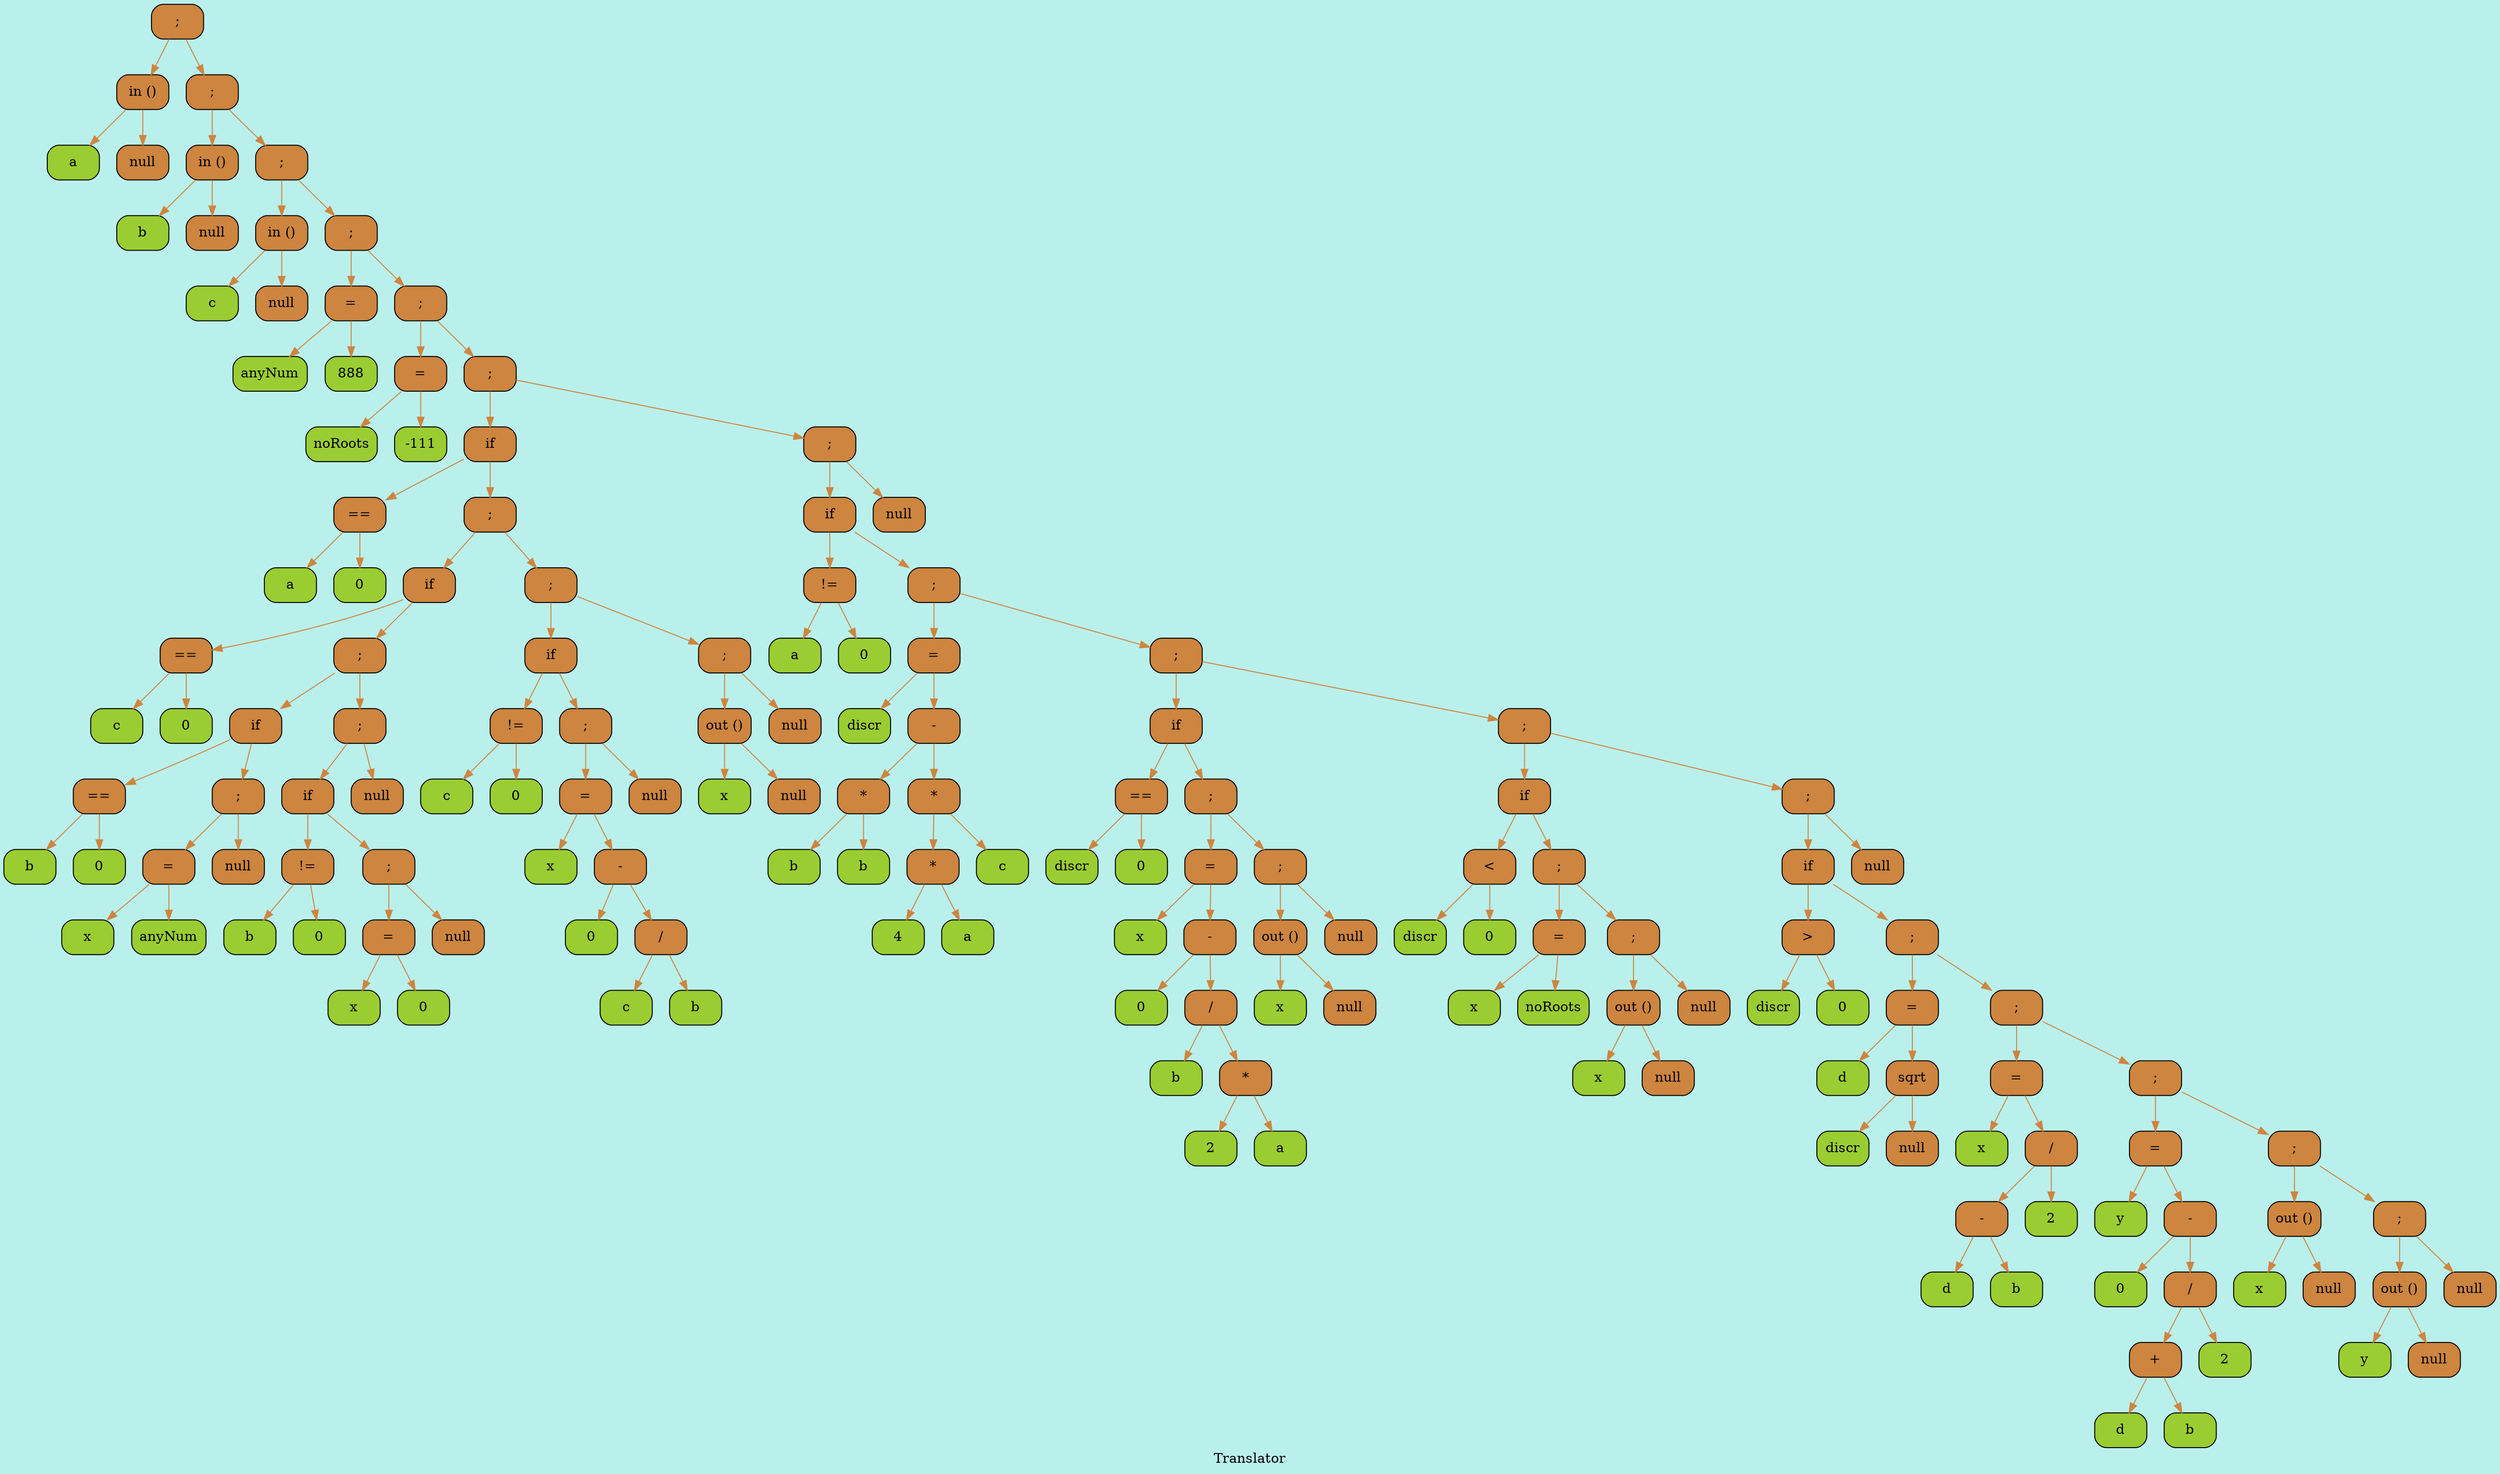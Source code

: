 digraph LANGUAGE{
label = < Translator >;
bgcolor = "#BAF0EC";
node [shape = record ];
edge [style = filled ];
 0 [shape = Mrecord, style = filled, fillcolor = Peru, label = ";" ];
 1 [shape = Mrecord, style = filled, fillcolor = Peru, label = "in ()" ];
 2 [shape = Mrecord, style = filled, fillcolor = YellowGreen, label = "a" ];
 3 [shape = Mrecord, style = filled, fillcolor = Peru, label = "null" ];
 4 [shape = Mrecord, style = filled, fillcolor = Peru, label = ";" ];
 5 [shape = Mrecord, style = filled, fillcolor = Peru, label = "in ()" ];
 6 [shape = Mrecord, style = filled, fillcolor = YellowGreen, label = "b" ];
 7 [shape = Mrecord, style = filled, fillcolor = Peru, label = "null" ];
 8 [shape = Mrecord, style = filled, fillcolor = Peru, label = ";" ];
 9 [shape = Mrecord, style = filled, fillcolor = Peru, label = "in ()" ];
 10 [shape = Mrecord, style = filled, fillcolor = YellowGreen, label = "c" ];
 11 [shape = Mrecord, style = filled, fillcolor = Peru, label = "null" ];
 12 [shape = Mrecord, style = filled, fillcolor = Peru, label = ";" ];
 13 [shape = Mrecord, style = filled, fillcolor = Peru, label = "=" ];
 14 [shape = Mrecord, style = filled, fillcolor = YellowGreen, label = "anyNum" ];
 15 [shape = Mrecord, style = filled, fillcolor = YellowGreen, label = "888" ];
 16 [shape = Mrecord, style = filled, fillcolor = Peru, label = ";" ];
 17 [shape = Mrecord, style = filled, fillcolor = Peru, label = "=" ];
 18 [shape = Mrecord, style = filled, fillcolor = YellowGreen, label = "noRoots" ];
 19 [shape = Mrecord, style = filled, fillcolor = YellowGreen, label = "-111" ];
 20 [shape = Mrecord, style = filled, fillcolor = Peru, label = ";" ];
 21 [shape = Mrecord, style = filled, fillcolor = Peru, label = "if" ];
 22 [shape = Mrecord, style = filled, fillcolor = Peru, label = " \== " ];
 23 [shape = Mrecord, style = filled, fillcolor = YellowGreen, label = "a" ];
 24 [shape = Mrecord, style = filled, fillcolor = YellowGreen, label = "0" ];
 25 [shape = Mrecord, style = filled, fillcolor = Peru, label = ";" ];
 26 [shape = Mrecord, style = filled, fillcolor = Peru, label = "if" ];
 27 [shape = Mrecord, style = filled, fillcolor = Peru, label = " \== " ];
 28 [shape = Mrecord, style = filled, fillcolor = YellowGreen, label = "c" ];
 29 [shape = Mrecord, style = filled, fillcolor = YellowGreen, label = "0" ];
 30 [shape = Mrecord, style = filled, fillcolor = Peru, label = ";" ];
 31 [shape = Mrecord, style = filled, fillcolor = Peru, label = "if" ];
 32 [shape = Mrecord, style = filled, fillcolor = Peru, label = " \== " ];
 33 [shape = Mrecord, style = filled, fillcolor = YellowGreen, label = "b" ];
 34 [shape = Mrecord, style = filled, fillcolor = YellowGreen, label = "0" ];
 35 [shape = Mrecord, style = filled, fillcolor = Peru, label = ";" ];
 36 [shape = Mrecord, style = filled, fillcolor = Peru, label = "=" ];
 37 [shape = Mrecord, style = filled, fillcolor = YellowGreen, label = "x" ];
 38 [shape = Mrecord, style = filled, fillcolor = YellowGreen, label = "anyNum" ];
 39 [shape = Mrecord, style = filled, fillcolor = Peru, label = "null" ];
 40 [shape = Mrecord, style = filled, fillcolor = Peru, label = ";" ];
 41 [shape = Mrecord, style = filled, fillcolor = Peru, label = "if" ];
 42 [shape = Mrecord, style = filled, fillcolor = Peru, label = " \!= " ];
 43 [shape = Mrecord, style = filled, fillcolor = YellowGreen, label = "b" ];
 44 [shape = Mrecord, style = filled, fillcolor = YellowGreen, label = "0" ];
 45 [shape = Mrecord, style = filled, fillcolor = Peru, label = ";" ];
 46 [shape = Mrecord, style = filled, fillcolor = Peru, label = "=" ];
 47 [shape = Mrecord, style = filled, fillcolor = YellowGreen, label = "x" ];
 48 [shape = Mrecord, style = filled, fillcolor = YellowGreen, label = "0" ];
 49 [shape = Mrecord, style = filled, fillcolor = Peru, label = "null" ];
 50 [shape = Mrecord, style = filled, fillcolor = Peru, label = "null" ];
 51 [shape = Mrecord, style = filled, fillcolor = Peru, label = ";" ];
 52 [shape = Mrecord, style = filled, fillcolor = Peru, label = "if" ];
 53 [shape = Mrecord, style = filled, fillcolor = Peru, label = " \!= " ];
 54 [shape = Mrecord, style = filled, fillcolor = YellowGreen, label = "c" ];
 55 [shape = Mrecord, style = filled, fillcolor = YellowGreen, label = "0" ];
 56 [shape = Mrecord, style = filled, fillcolor = Peru, label = ";" ];
 57 [shape = Mrecord, style = filled, fillcolor = Peru, label = "=" ];
 58 [shape = Mrecord, style = filled, fillcolor = YellowGreen, label = "x" ];
 59 [shape = Mrecord, style = filled, fillcolor = Peru, label = "-" ];
 60 [shape = Mrecord, style = filled, fillcolor = YellowGreen, label = "0" ];
 61 [shape = Mrecord, style = filled, fillcolor = Peru, label = "/" ];
 62 [shape = Mrecord, style = filled, fillcolor = YellowGreen, label = "c" ];
 63 [shape = Mrecord, style = filled, fillcolor = YellowGreen, label = "b" ];
 64 [shape = Mrecord, style = filled, fillcolor = Peru, label = "null" ];
 65 [shape = Mrecord, style = filled, fillcolor = Peru, label = ";" ];
 66 [shape = Mrecord, style = filled, fillcolor = Peru, label = "out ()" ];
 67 [shape = Mrecord, style = filled, fillcolor = YellowGreen, label = "x" ];
 68 [shape = Mrecord, style = filled, fillcolor = Peru, label = "null" ];
 69 [shape = Mrecord, style = filled, fillcolor = Peru, label = "null" ];
 70 [shape = Mrecord, style = filled, fillcolor = Peru, label = ";" ];
 71 [shape = Mrecord, style = filled, fillcolor = Peru, label = "if" ];
 72 [shape = Mrecord, style = filled, fillcolor = Peru, label = " \!= " ];
 73 [shape = Mrecord, style = filled, fillcolor = YellowGreen, label = "a" ];
 74 [shape = Mrecord, style = filled, fillcolor = YellowGreen, label = "0" ];
 75 [shape = Mrecord, style = filled, fillcolor = Peru, label = ";" ];
 76 [shape = Mrecord, style = filled, fillcolor = Peru, label = "=" ];
 77 [shape = Mrecord, style = filled, fillcolor = YellowGreen, label = "discr" ];
 78 [shape = Mrecord, style = filled, fillcolor = Peru, label = "-" ];
 79 [shape = Mrecord, style = filled, fillcolor = Peru, label = "*" ];
 80 [shape = Mrecord, style = filled, fillcolor = YellowGreen, label = "b" ];
 81 [shape = Mrecord, style = filled, fillcolor = YellowGreen, label = "b" ];
 82 [shape = Mrecord, style = filled, fillcolor = Peru, label = "*" ];
 83 [shape = Mrecord, style = filled, fillcolor = Peru, label = "*" ];
 84 [shape = Mrecord, style = filled, fillcolor = YellowGreen, label = "4" ];
 85 [shape = Mrecord, style = filled, fillcolor = YellowGreen, label = "a" ];
 86 [shape = Mrecord, style = filled, fillcolor = YellowGreen, label = "c" ];
 87 [shape = Mrecord, style = filled, fillcolor = Peru, label = ";" ];
 88 [shape = Mrecord, style = filled, fillcolor = Peru, label = "if" ];
 89 [shape = Mrecord, style = filled, fillcolor = Peru, label = " \== " ];
 90 [shape = Mrecord, style = filled, fillcolor = YellowGreen, label = "discr" ];
 91 [shape = Mrecord, style = filled, fillcolor = YellowGreen, label = "0" ];
 92 [shape = Mrecord, style = filled, fillcolor = Peru, label = ";" ];
 93 [shape = Mrecord, style = filled, fillcolor = Peru, label = "=" ];
 94 [shape = Mrecord, style = filled, fillcolor = YellowGreen, label = "x" ];
 95 [shape = Mrecord, style = filled, fillcolor = Peru, label = "-" ];
 96 [shape = Mrecord, style = filled, fillcolor = YellowGreen, label = "0" ];
 97 [shape = Mrecord, style = filled, fillcolor = Peru, label = "/" ];
 98 [shape = Mrecord, style = filled, fillcolor = YellowGreen, label = "b" ];
 99 [shape = Mrecord, style = filled, fillcolor = Peru, label = "*" ];
 100 [shape = Mrecord, style = filled, fillcolor = YellowGreen, label = "2" ];
 101 [shape = Mrecord, style = filled, fillcolor = YellowGreen, label = "a" ];
 102 [shape = Mrecord, style = filled, fillcolor = Peru, label = ";" ];
 103 [shape = Mrecord, style = filled, fillcolor = Peru, label = "out ()" ];
 104 [shape = Mrecord, style = filled, fillcolor = YellowGreen, label = "x" ];
 105 [shape = Mrecord, style = filled, fillcolor = Peru, label = "null" ];
 106 [shape = Mrecord, style = filled, fillcolor = Peru, label = "null" ];
 107 [shape = Mrecord, style = filled, fillcolor = Peru, label = ";" ];
 108 [shape = Mrecord, style = filled, fillcolor = Peru, label = "if" ];
 109 [shape = Mrecord, style = filled, fillcolor = Peru, label = " \< " ];
 110 [shape = Mrecord, style = filled, fillcolor = YellowGreen, label = "discr" ];
 111 [shape = Mrecord, style = filled, fillcolor = YellowGreen, label = "0" ];
 112 [shape = Mrecord, style = filled, fillcolor = Peru, label = ";" ];
 113 [shape = Mrecord, style = filled, fillcolor = Peru, label = "=" ];
 114 [shape = Mrecord, style = filled, fillcolor = YellowGreen, label = "x" ];
 115 [shape = Mrecord, style = filled, fillcolor = YellowGreen, label = "noRoots" ];
 116 [shape = Mrecord, style = filled, fillcolor = Peru, label = ";" ];
 117 [shape = Mrecord, style = filled, fillcolor = Peru, label = "out ()" ];
 118 [shape = Mrecord, style = filled, fillcolor = YellowGreen, label = "x" ];
 119 [shape = Mrecord, style = filled, fillcolor = Peru, label = "null" ];
 120 [shape = Mrecord, style = filled, fillcolor = Peru, label = "null" ];
 121 [shape = Mrecord, style = filled, fillcolor = Peru, label = ";" ];
 122 [shape = Mrecord, style = filled, fillcolor = Peru, label = "if" ];
 123 [shape = Mrecord, style = filled, fillcolor = Peru, label = " \> " ];
 124 [shape = Mrecord, style = filled, fillcolor = YellowGreen, label = "discr" ];
 125 [shape = Mrecord, style = filled, fillcolor = YellowGreen, label = "0" ];
 126 [shape = Mrecord, style = filled, fillcolor = Peru, label = ";" ];
 127 [shape = Mrecord, style = filled, fillcolor = Peru, label = "=" ];
 128 [shape = Mrecord, style = filled, fillcolor = YellowGreen, label = "d" ];
 129 [shape = Mrecord, style = filled, fillcolor = Peru, label = "sqrt" ];
 130 [shape = Mrecord, style = filled, fillcolor = YellowGreen, label = "discr" ];
 131 [shape = Mrecord, style = filled, fillcolor = Peru, label = "null" ];
 132 [shape = Mrecord, style = filled, fillcolor = Peru, label = ";" ];
 133 [shape = Mrecord, style = filled, fillcolor = Peru, label = "=" ];
 134 [shape = Mrecord, style = filled, fillcolor = YellowGreen, label = "x" ];
 135 [shape = Mrecord, style = filled, fillcolor = Peru, label = "/" ];
 136 [shape = Mrecord, style = filled, fillcolor = Peru, label = "-" ];
 137 [shape = Mrecord, style = filled, fillcolor = YellowGreen, label = "d" ];
 138 [shape = Mrecord, style = filled, fillcolor = YellowGreen, label = "b" ];
 139 [shape = Mrecord, style = filled, fillcolor = YellowGreen, label = "2" ];
 140 [shape = Mrecord, style = filled, fillcolor = Peru, label = ";" ];
 141 [shape = Mrecord, style = filled, fillcolor = Peru, label = "=" ];
 142 [shape = Mrecord, style = filled, fillcolor = YellowGreen, label = "y" ];
 143 [shape = Mrecord, style = filled, fillcolor = Peru, label = "-" ];
 144 [shape = Mrecord, style = filled, fillcolor = YellowGreen, label = "0" ];
 145 [shape = Mrecord, style = filled, fillcolor = Peru, label = "/" ];
 146 [shape = Mrecord, style = filled, fillcolor = Peru, label = "+" ];
 147 [shape = Mrecord, style = filled, fillcolor = YellowGreen, label = "d" ];
 148 [shape = Mrecord, style = filled, fillcolor = YellowGreen, label = "b" ];
 149 [shape = Mrecord, style = filled, fillcolor = YellowGreen, label = "2" ];
 150 [shape = Mrecord, style = filled, fillcolor = Peru, label = ";" ];
 151 [shape = Mrecord, style = filled, fillcolor = Peru, label = "out ()" ];
 152 [shape = Mrecord, style = filled, fillcolor = YellowGreen, label = "x" ];
 153 [shape = Mrecord, style = filled, fillcolor = Peru, label = "null" ];
 154 [shape = Mrecord, style = filled, fillcolor = Peru, label = ";" ];
 155 [shape = Mrecord, style = filled, fillcolor = Peru, label = "out ()" ];
 156 [shape = Mrecord, style = filled, fillcolor = YellowGreen, label = "y" ];
 157 [shape = Mrecord, style = filled, fillcolor = Peru, label = "null" ];
 158 [shape = Mrecord, style = filled, fillcolor = Peru, label = "null" ];
 159 [shape = Mrecord, style = filled, fillcolor = Peru, label = "null" ];
 160 [shape = Mrecord, style = filled, fillcolor = Peru, label = "null" ];
0 -> 1[ color = Peru ];
1 -> 2[ color = Peru ];
1 -> 3[ color = Peru ];
0 -> 4[ color = Peru ];
4 -> 5[ color = Peru ];
5 -> 6[ color = Peru ];
5 -> 7[ color = Peru ];
4 -> 8[ color = Peru ];
8 -> 9[ color = Peru ];
9 -> 10[ color = Peru ];
9 -> 11[ color = Peru ];
8 -> 12[ color = Peru ];
12 -> 13[ color = Peru ];
13 -> 14[ color = Peru ];
13 -> 15[ color = Peru ];
12 -> 16[ color = Peru ];
16 -> 17[ color = Peru ];
17 -> 18[ color = Peru ];
17 -> 19[ color = Peru ];
16 -> 20[ color = Peru ];
20 -> 21[ color = Peru ];
21 -> 22[ color = Peru ];
22 -> 23[ color = Peru ];
22 -> 24[ color = Peru ];
21 -> 25[ color = Peru ];
25 -> 26[ color = Peru ];
26 -> 27[ color = Peru ];
27 -> 28[ color = Peru ];
27 -> 29[ color = Peru ];
26 -> 30[ color = Peru ];
30 -> 31[ color = Peru ];
31 -> 32[ color = Peru ];
32 -> 33[ color = Peru ];
32 -> 34[ color = Peru ];
31 -> 35[ color = Peru ];
35 -> 36[ color = Peru ];
36 -> 37[ color = Peru ];
36 -> 38[ color = Peru ];
35 -> 39[ color = Peru ];
30 -> 40[ color = Peru ];
40 -> 41[ color = Peru ];
41 -> 42[ color = Peru ];
42 -> 43[ color = Peru ];
42 -> 44[ color = Peru ];
41 -> 45[ color = Peru ];
45 -> 46[ color = Peru ];
46 -> 47[ color = Peru ];
46 -> 48[ color = Peru ];
45 -> 49[ color = Peru ];
40 -> 50[ color = Peru ];
25 -> 51[ color = Peru ];
51 -> 52[ color = Peru ];
52 -> 53[ color = Peru ];
53 -> 54[ color = Peru ];
53 -> 55[ color = Peru ];
52 -> 56[ color = Peru ];
56 -> 57[ color = Peru ];
57 -> 58[ color = Peru ];
57 -> 59[ color = Peru ];
59 -> 60[ color = Peru ];
59 -> 61[ color = Peru ];
61 -> 62[ color = Peru ];
61 -> 63[ color = Peru ];
56 -> 64[ color = Peru ];
51 -> 65[ color = Peru ];
65 -> 66[ color = Peru ];
66 -> 67[ color = Peru ];
66 -> 68[ color = Peru ];
65 -> 69[ color = Peru ];
20 -> 70[ color = Peru ];
70 -> 71[ color = Peru ];
71 -> 72[ color = Peru ];
72 -> 73[ color = Peru ];
72 -> 74[ color = Peru ];
71 -> 75[ color = Peru ];
75 -> 76[ color = Peru ];
76 -> 77[ color = Peru ];
76 -> 78[ color = Peru ];
78 -> 79[ color = Peru ];
79 -> 80[ color = Peru ];
79 -> 81[ color = Peru ];
78 -> 82[ color = Peru ];
82 -> 83[ color = Peru ];
83 -> 84[ color = Peru ];
83 -> 85[ color = Peru ];
82 -> 86[ color = Peru ];
75 -> 87[ color = Peru ];
87 -> 88[ color = Peru ];
88 -> 89[ color = Peru ];
89 -> 90[ color = Peru ];
89 -> 91[ color = Peru ];
88 -> 92[ color = Peru ];
92 -> 93[ color = Peru ];
93 -> 94[ color = Peru ];
93 -> 95[ color = Peru ];
95 -> 96[ color = Peru ];
95 -> 97[ color = Peru ];
97 -> 98[ color = Peru ];
97 -> 99[ color = Peru ];
99 -> 100[ color = Peru ];
99 -> 101[ color = Peru ];
92 -> 102[ color = Peru ];
102 -> 103[ color = Peru ];
103 -> 104[ color = Peru ];
103 -> 105[ color = Peru ];
102 -> 106[ color = Peru ];
87 -> 107[ color = Peru ];
107 -> 108[ color = Peru ];
108 -> 109[ color = Peru ];
109 -> 110[ color = Peru ];
109 -> 111[ color = Peru ];
108 -> 112[ color = Peru ];
112 -> 113[ color = Peru ];
113 -> 114[ color = Peru ];
113 -> 115[ color = Peru ];
112 -> 116[ color = Peru ];
116 -> 117[ color = Peru ];
117 -> 118[ color = Peru ];
117 -> 119[ color = Peru ];
116 -> 120[ color = Peru ];
107 -> 121[ color = Peru ];
121 -> 122[ color = Peru ];
122 -> 123[ color = Peru ];
123 -> 124[ color = Peru ];
123 -> 125[ color = Peru ];
122 -> 126[ color = Peru ];
126 -> 127[ color = Peru ];
127 -> 128[ color = Peru ];
127 -> 129[ color = Peru ];
129 -> 130[ color = Peru ];
129 -> 131[ color = Peru ];
126 -> 132[ color = Peru ];
132 -> 133[ color = Peru ];
133 -> 134[ color = Peru ];
133 -> 135[ color = Peru ];
135 -> 136[ color = Peru ];
136 -> 137[ color = Peru ];
136 -> 138[ color = Peru ];
135 -> 139[ color = Peru ];
132 -> 140[ color = Peru ];
140 -> 141[ color = Peru ];
141 -> 142[ color = Peru ];
141 -> 143[ color = Peru ];
143 -> 144[ color = Peru ];
143 -> 145[ color = Peru ];
145 -> 146[ color = Peru ];
146 -> 147[ color = Peru ];
146 -> 148[ color = Peru ];
145 -> 149[ color = Peru ];
140 -> 150[ color = Peru ];
150 -> 151[ color = Peru ];
151 -> 152[ color = Peru ];
151 -> 153[ color = Peru ];
150 -> 154[ color = Peru ];
154 -> 155[ color = Peru ];
155 -> 156[ color = Peru ];
155 -> 157[ color = Peru ];
154 -> 158[ color = Peru ];
121 -> 159[ color = Peru ];
70 -> 160[ color = Peru ];
}